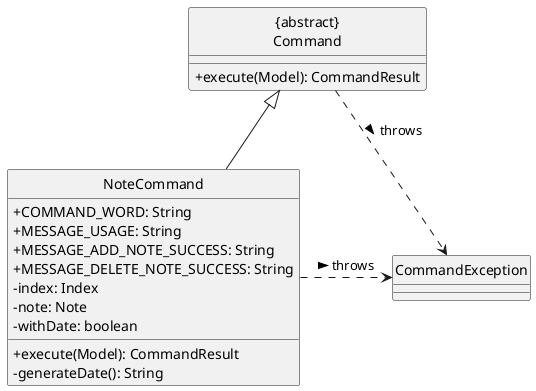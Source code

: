 @startuml
hide circle
skinparam classAttributeIconSize 0

Class "{abstract}\nCommand" as Command {
  +execute(Model): CommandResult
}
Class NoteCommand {
  +COMMAND_WORD: String
  +MESSAGE_USAGE: String
  +MESSAGE_ADD_NOTE_SUCCESS: String
  +MESSAGE_DELETE_NOTE_SUCCESS: String
  -index: Index
  -note: Note
  -withDate: boolean
  +execute(Model): CommandResult
  -generateDate(): String
}
Class CommandException

NoteCommand -up-|> Command
Command ..> CommandException: throws >
NoteCommand .right.> CommandException: throws >
@enduml
